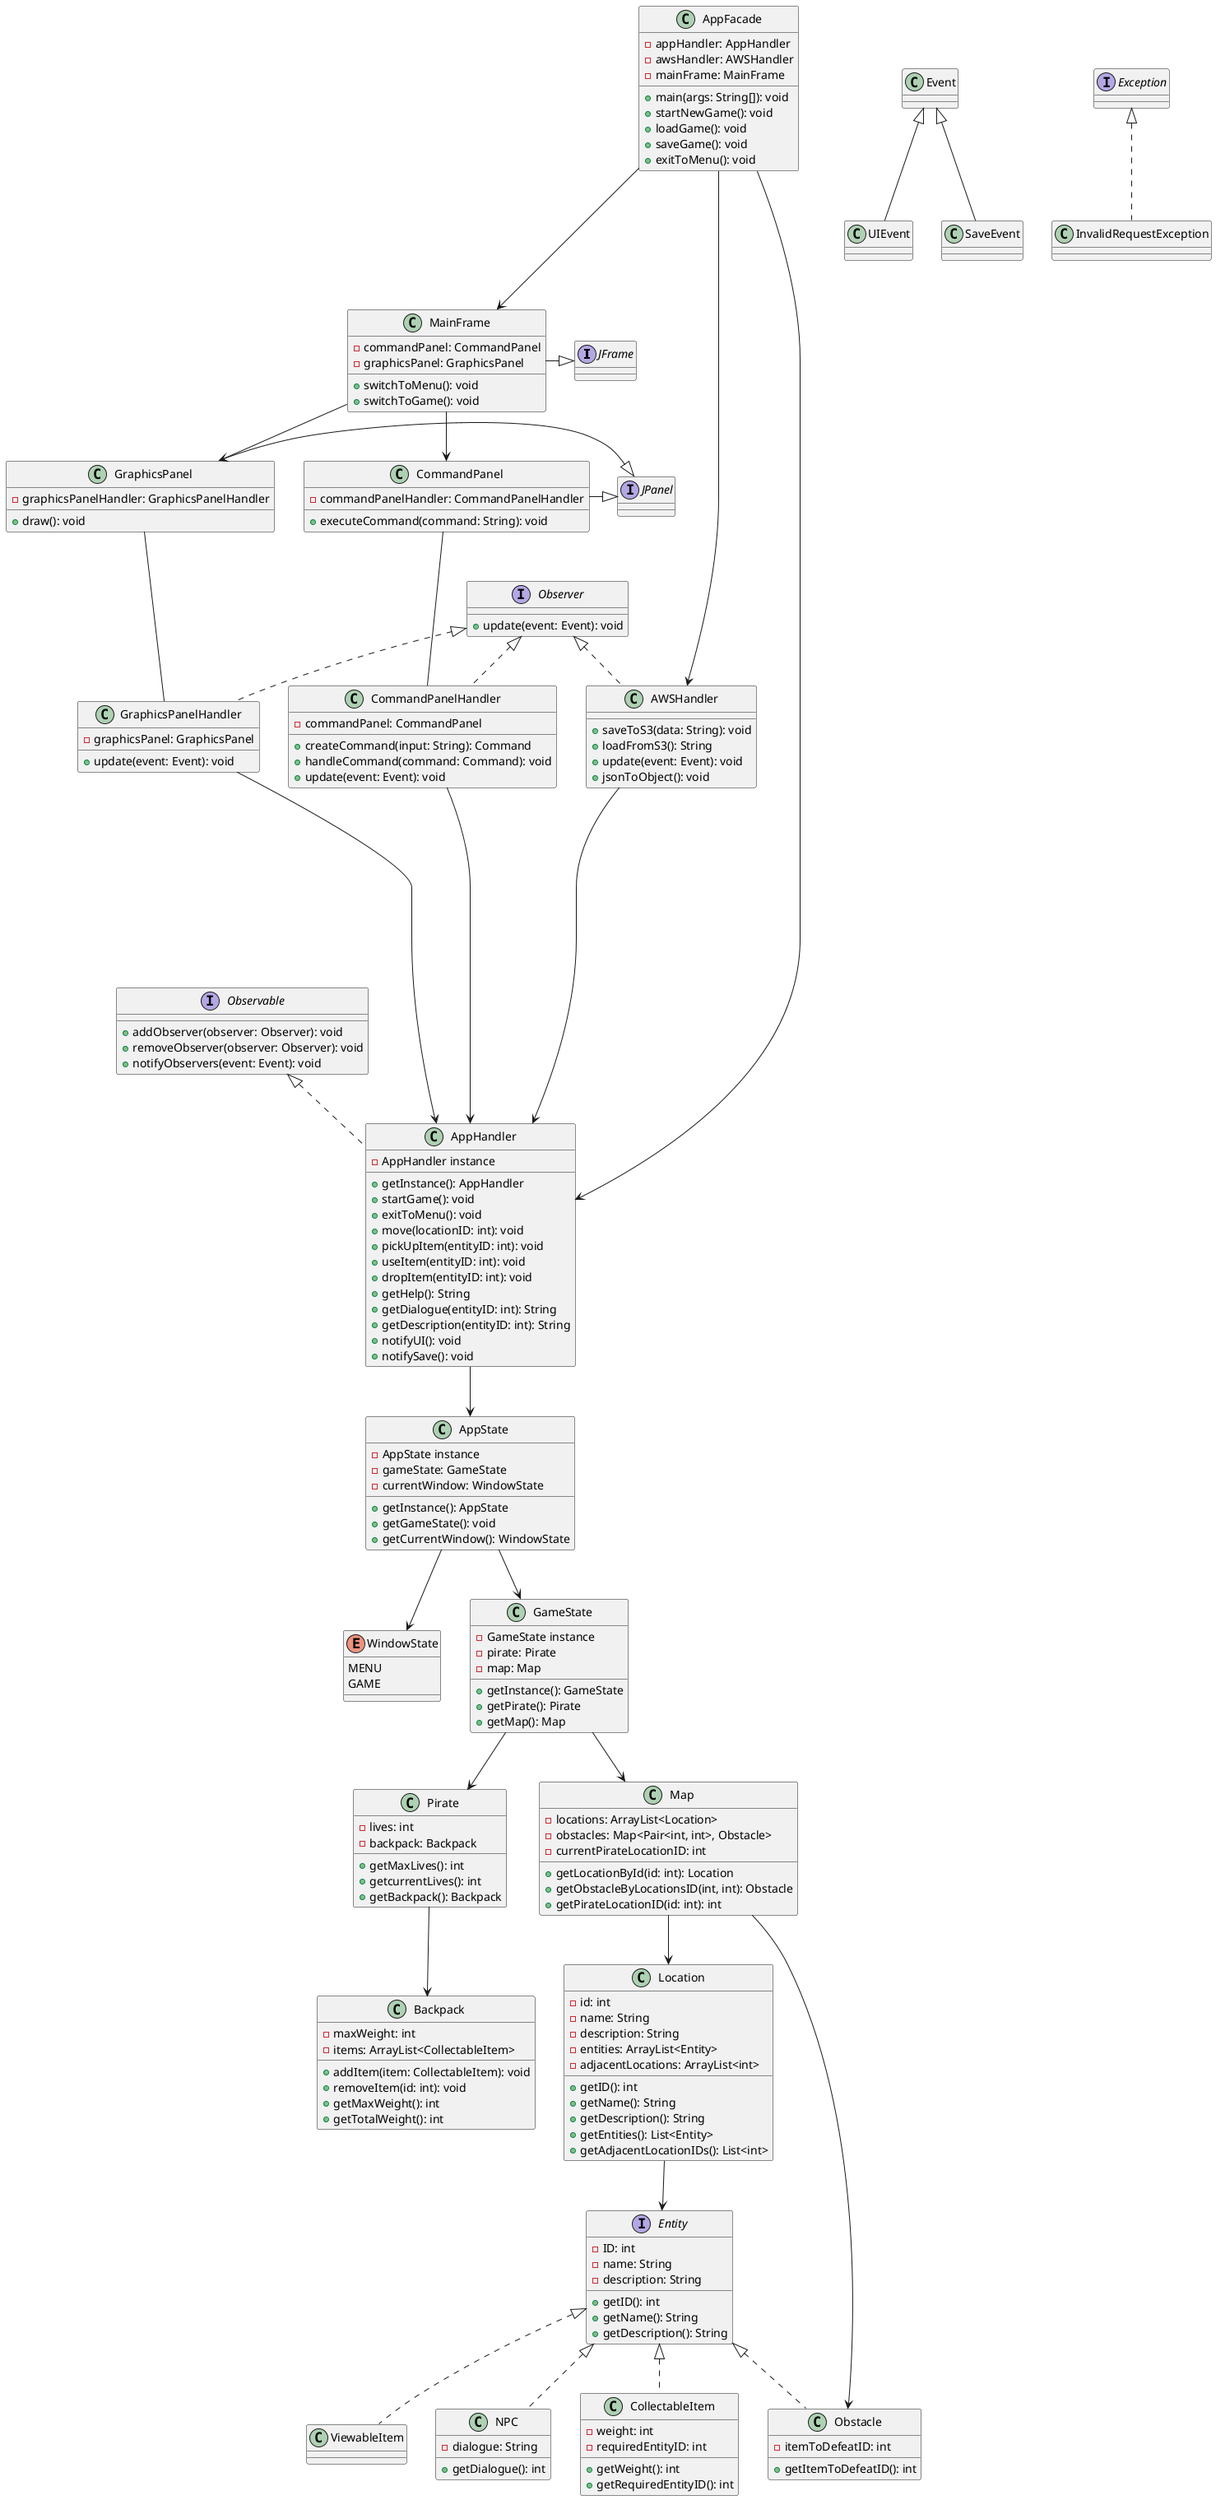 @startuml
' Interfaces
interface JFrame
interface JPanel

interface Observer {
    + update(event: Event): void
}

interface Observable {
    + addObserver(observer: Observer): void
    + removeObserver(observer: Observer): void
    + notifyObservers(event: Event): void
}

' Event Classes
class Event {}
class UIEvent extends Event {}
class SaveEvent extends Event {}

' WindowState
enum WindowState {
    MENU
    GAME
}

' Main Frame and Panels
class MainFrame {
    - commandPanel: CommandPanel
    - graphicsPanel: GraphicsPanel
    + switchToMenu(): void
    + switchToGame(): void
}

MainFrame -|> JFrame
MainFrame --> CommandPanel
MainFrame --> GraphicsPanel

class CommandPanel {
    - commandPanelHandler: CommandPanelHandler
    + executeCommand(command: String): void
}



CommandPanel -|> JPanel
CommandPanel --- CommandPanelHandler

class CommandPanelHandler implements Observer {
    - commandPanel: CommandPanel
    + createCommand(input: String): Command
    + handleCommand(command: Command): void
    + update(event: Event): void
}

CommandPanelHandler ------> AppHandler

class GraphicsPanel {
    - graphicsPanelHandler: GraphicsPanelHandler
    + draw(): void
}

GraphicsPanel -|> JPanel
GraphicsPanel --- GraphicsPanelHandler

class GraphicsPanelHandler implements Observer {
    - graphicsPanel: GraphicsPanel
    + update(event: Event): void
}

GraphicsPanelHandler ------> AppHandler

' Facade and Game State
class AppFacade {
    - appHandler: AppHandler
    - awsHandler: AWSHandler
    - mainFrame: MainFrame
    + main(args: String[]): void
    + startNewGame(): void
    + loadGame(): void
    + saveGame(): void
    + exitToMenu(): void
}

class AppHandler implements Observable {
    - AppHandler instance
    + getInstance(): AppHandler
    + startGame(): void
    + exitToMenu(): void
    + move(locationID: int): void
    + pickUpItem(entityID: int): void
    + useItem(entityID: int): void
    + dropItem(entityID: int): void
    + getHelp(): String
    + getDialogue(entityID: int): String
    + getDescription(entityID: int): String
    + notifyUI(): void
    + notifySave(): void
}

AppHandler --> AppState
AppFacade --> AWSHandler
AppFacade ---> MainFrame

class AppState {
    - AppState instance
    + getInstance(): AppState
    - gameState: GameState
    - currentWindow: WindowState
    + getGameState(): void
    + getCurrentWindow(): WindowState
}


AppFacade ------> AppHandler
AppState --> WindowState
AppState --> GameState


class GameState {
    - GameState instance
    + getInstance(): GameState
    - pirate: Pirate
    - map: Map
    + getPirate(): Pirate
    + getMap(): Map
}

class AWSHandler implements Observer {
    + saveToS3(data: String): void
    + loadFromS3(): String
    + update(event: Event): void
    + jsonToObject(): void
}

AWSHandler ------> AppHandler

' Game Entities
class Pirate {
    - lives: int
    - backpack: Backpack
    + getMaxLives(): int
    + getcurrentLives(): int
    + getBackpack(): Backpack
}

Pirate --> Backpack

class Backpack {
    - maxWeight: int
    - items: ArrayList<CollectableItem>
    + addItem(item: CollectableItem): void
    + removeItem(id: int): void
    + getMaxWeight(): int
    + getTotalWeight(): int
}

class Map {
    - locations: ArrayList<Location>
    - obstacles: Map<Pair<int, int>, Obstacle>
    - currentPirateLocationID: int
    + getLocationById(id: int): Location
    + getObstacleByLocationsID(int, int): Obstacle
    + getPirateLocationID(id: int): int
}

Map--> Obstacle

GameState --> Pirate
GameState --> Map

class Location {
    - id: int
    - name: String
    - description: String
    - entities: ArrayList<Entity>
    - adjacentLocations: ArrayList<int>
    + getID(): int
    + getName(): String
    + getDescription(): String
    + getEntities(): List<Entity>
    + getAdjacentLocationIDs(): List<int>
}

Map --> Location

interface Entity {
    - ID: int
    - name: String
    - description: String
    + getID(): int
    + getName(): String
    + getDescription(): String
}

class CollectableItem implements Entity {
    - weight: int
    - requiredEntityID: int
    + getWeight(): int
    + getRequiredEntityID(): int
}

class ViewableItem implements Entity {
}

class NPC implements Entity {
    - dialogue: String
    + getDialogue(): int
}

class Obstacle implements Entity {
    - itemToDefeatID: int
    + getItemToDefeatID(): int
}

Location --> Entity

class InvalidRequestException implements Exception {
}
@enduml